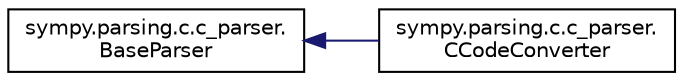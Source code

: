digraph "Graphical Class Hierarchy"
{
 // LATEX_PDF_SIZE
  edge [fontname="Helvetica",fontsize="10",labelfontname="Helvetica",labelfontsize="10"];
  node [fontname="Helvetica",fontsize="10",shape=record];
  rankdir="LR";
  Node0 [label="sympy.parsing.c.c_parser.\lBaseParser",height=0.2,width=0.4,color="black", fillcolor="white", style="filled",URL="$classsympy_1_1parsing_1_1c_1_1c__parser_1_1BaseParser.html",tooltip=" "];
  Node0 -> Node1 [dir="back",color="midnightblue",fontsize="10",style="solid",fontname="Helvetica"];
  Node1 [label="sympy.parsing.c.c_parser.\lCCodeConverter",height=0.2,width=0.4,color="black", fillcolor="white", style="filled",URL="$classsympy_1_1parsing_1_1c_1_1c__parser_1_1CCodeConverter.html",tooltip=" "];
}
